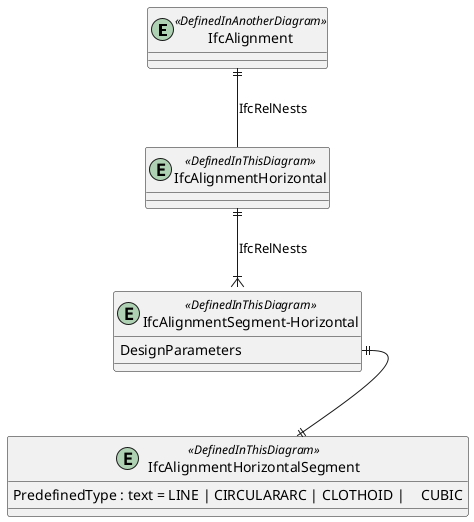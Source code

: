 @startuml 

entity IfcAlignment <<DefinedInAnotherDiagram>>

entity IfcAlignmentHorizontal <<DefinedInThisDiagram>>


entity IfcAlignmentSegment-Horizontal <<DefinedInThisDiagram>>
{
    DesignParameters
}

IfcAlignmentHorizontal ||--|{ "IfcAlignmentSegment-Horizontal" : IfcRelNests

entity IfcAlignmentHorizontalSegment <<DefinedInThisDiagram>>
{
    PredefinedType : text = LINE | CIRCULARARC | CLOTHOID |	CUBIC
}

"IfcAlignmentSegment-Horizontal::DesignParameters" ||--|| IfcAlignmentHorizontalSegment

IfcAlignment ||-- IfcAlignmentHorizontal : IfcRelNests

@enduml
